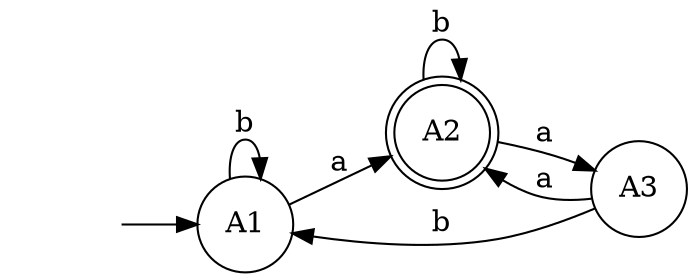 digraph automaton {
	rankdir=LR;
	"" [shape=none]
	"A1" [shape=circle]
	"A2" [shape=doublecircle]
	"A3" [shape=circle]

	"" -> "A1"
	"A1" -> "A2" [label="a"]
	"A1" -> "A1" [label="b"]
	"A2" -> "A3" [label="a"]
	"A2" -> "A2" [label="b"]
	"A3" -> "A2" [label="a"]
	"A3" -> "A1" [label="b"]
}